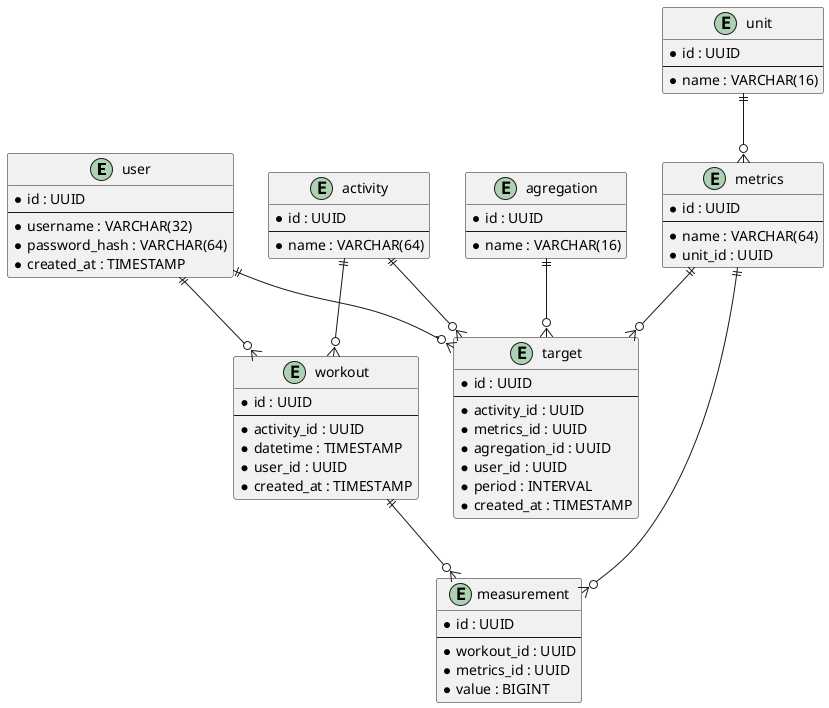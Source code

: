 @startuml fitness-app

entity "user" {
  * id : UUID
  --
  * username : VARCHAR(32)
  * password_hash : VARCHAR(64)
  * created_at : TIMESTAMP
}

entity "unit" {
  * id : UUID
  --
  * name : VARCHAR(16)
}

entity "agregation" {
  * id : UUID
  --
  * name : VARCHAR(16)
}

entity "activity" {
  * id : UUID
  --
  * name : VARCHAR(64)
}

entity "metrics" {
  * id : UUID
  --
  * name : VARCHAR(64)
  * unit_id : UUID
}

entity "target" {
  * id : UUID
  --
  * activity_id : UUID
  * metrics_id : UUID
  * agregation_id : UUID
  * user_id : UUID
  * period : INTERVAL
  * created_at : TIMESTAMP
}

entity "workout" {
  * id : UUID
  --
  * activity_id : UUID
  * datetime : TIMESTAMP
  * user_id : UUID
  * created_at : TIMESTAMP
}

entity "measurement" {
  * id : UUID
  --
  * workout_id : UUID
  * metrics_id : UUID
  * value : BIGINT
}

' Связи
user ||--o{ target
user ||--o{ workout

activity ||--o{ target
activity ||--o{ workout

metrics ||--o{ target

agregation ||--o{ target

workout ||--o{ measurement
metrics ||--o{ measurement

unit ||--o{ metrics

@enduml